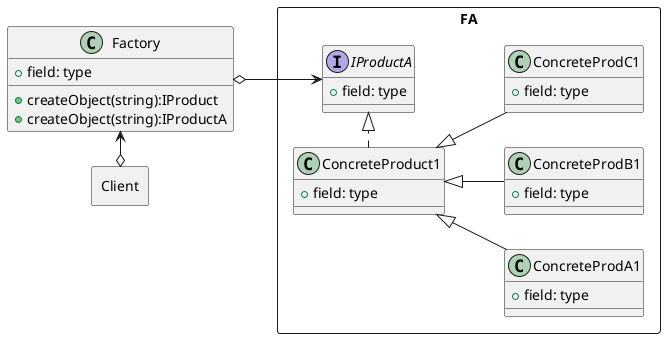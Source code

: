 @startuml Factory
left to right direction

rectangle Client {
}

class Factory {
  + createObject(string):IProduct
}

  class Factory {
    + field: type
    + createObject(string):IProductA
  }

  package FA <<rectangle>> {
    interface IProductA {
      + field: type
    }

    class ConcreteProduct1 {
      + field: type
    }

    class ConcreteProdA1 {
      + field: type
    }

    class ConcreteProdB1 {
      + field: type
    }

    class ConcreteProdC1 {
      + field: type
    }
  }

Factory <-o Client
Factory o-d-> IProductA
IProductA <|.l. ConcreteProduct1
ConcreteProduct1 <|-d- ConcreteProdA1
ConcreteProduct1 <|-d- ConcreteProdB1
ConcreteProduct1 <|-d- ConcreteProdC1
@enduml